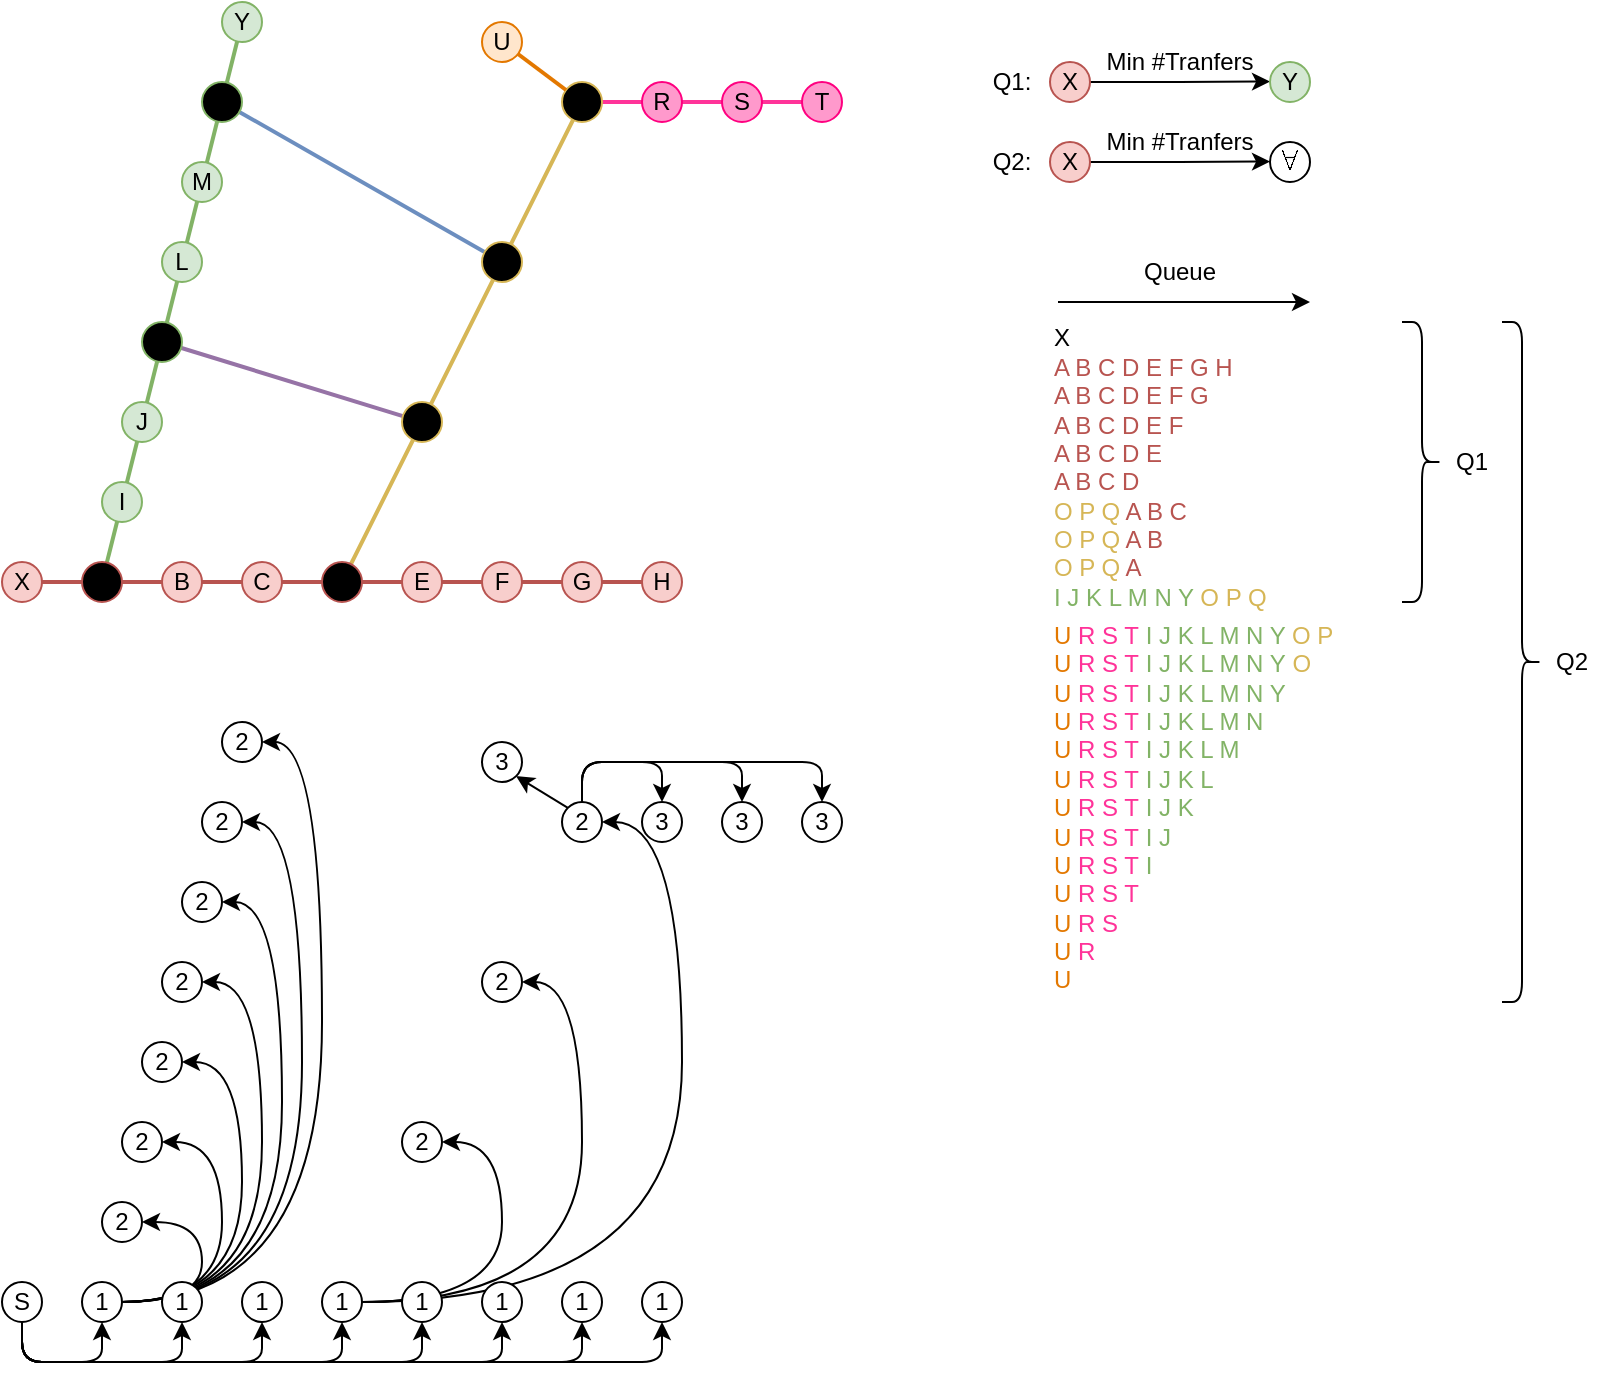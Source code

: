 <mxfile version="26.2.12">
  <diagram name="第 1 页" id="0-BgSRPMMAvl9MFesPaZ">
    <mxGraphModel dx="1248" dy="939" grid="1" gridSize="10" guides="1" tooltips="1" connect="1" arrows="1" fold="1" page="1" pageScale="1" pageWidth="1000" pageHeight="1000" math="1" shadow="0">
      <root>
        <mxCell id="0" />
        <mxCell id="1" parent="0" />
        <mxCell id="7kfpPNPAqjjxTRJiWUl3-74" value="" style="endArrow=none;html=1;rounded=0;fillColor=#d80073;strokeColor=#FF3399;strokeWidth=2;" edge="1" parent="1" source="7kfpPNPAqjjxTRJiWUl3-73" target="7kfpPNPAqjjxTRJiWUl3-18">
          <mxGeometry width="50" height="50" relative="1" as="geometry">
            <mxPoint x="270" y="310" as="sourcePoint" />
            <mxPoint x="386" y="79" as="targetPoint" />
          </mxGeometry>
        </mxCell>
        <mxCell id="7kfpPNPAqjjxTRJiWUl3-24" value="" style="endArrow=none;html=1;rounded=0;fillColor=#e1d5e7;strokeColor=#9673a6;strokeWidth=2;" edge="1" parent="1" target="7kfpPNPAqjjxTRJiWUl3-16">
          <mxGeometry width="50" height="50" relative="1" as="geometry">
            <mxPoint x="170" y="180" as="sourcePoint" />
            <mxPoint x="220" y="130" as="targetPoint" />
          </mxGeometry>
        </mxCell>
        <mxCell id="7kfpPNPAqjjxTRJiWUl3-22" value="" style="endArrow=none;html=1;rounded=0;fillColor=#dae8fc;strokeColor=#6c8ebf;strokeWidth=2;" edge="1" parent="1" source="7kfpPNPAqjjxTRJiWUl3-15">
          <mxGeometry width="50" height="50" relative="1" as="geometry">
            <mxPoint x="230" y="371" as="sourcePoint" />
            <mxPoint x="340" y="140" as="targetPoint" />
          </mxGeometry>
        </mxCell>
        <mxCell id="7kfpPNPAqjjxTRJiWUl3-21" value="" style="endArrow=none;html=1;rounded=0;fillColor=#fff2cc;strokeColor=#d6b656;strokeWidth=2;" edge="1" parent="1" target="7kfpPNPAqjjxTRJiWUl3-18">
          <mxGeometry width="50" height="50" relative="1" as="geometry">
            <mxPoint x="260" y="300" as="sourcePoint" />
            <mxPoint x="316" y="80" as="targetPoint" />
          </mxGeometry>
        </mxCell>
        <mxCell id="7kfpPNPAqjjxTRJiWUl3-20" value="" style="endArrow=none;html=1;rounded=0;fillColor=#d5e8d4;strokeColor=#82b366;strokeWidth=2;" edge="1" parent="1" source="7kfpPNPAqjjxTRJiWUl3-2" target="7kfpPNPAqjjxTRJiWUl3-23">
          <mxGeometry width="50" height="50" relative="1" as="geometry">
            <mxPoint x="110" y="310" as="sourcePoint" />
            <mxPoint x="420" y="310" as="targetPoint" />
          </mxGeometry>
        </mxCell>
        <mxCell id="7kfpPNPAqjjxTRJiWUl3-19" value="" style="endArrow=none;html=1;rounded=0;fillColor=#f8cecc;strokeColor=#b85450;strokeWidth=2;" edge="1" parent="1" target="7kfpPNPAqjjxTRJiWUl3-9">
          <mxGeometry width="50" height="50" relative="1" as="geometry">
            <mxPoint x="100" y="300" as="sourcePoint" />
            <mxPoint x="150" y="250" as="targetPoint" />
          </mxGeometry>
        </mxCell>
        <mxCell id="7kfpPNPAqjjxTRJiWUl3-1" value="X" style="ellipse;whiteSpace=wrap;html=1;fillColor=#f8cecc;strokeColor=#b85450;" vertex="1" parent="1">
          <mxGeometry x="90" y="290" width="20" height="20" as="geometry" />
        </mxCell>
        <mxCell id="7kfpPNPAqjjxTRJiWUl3-2" value="A" style="ellipse;whiteSpace=wrap;html=1;fillColor=#f8cecc;strokeColor=#b85450;gradientColor=light-dark(#d5e8d4, #ededed);gradientDirection=north;" vertex="1" parent="1">
          <mxGeometry x="130" y="290" width="20" height="20" as="geometry" />
        </mxCell>
        <mxCell id="7kfpPNPAqjjxTRJiWUl3-3" value="B" style="ellipse;whiteSpace=wrap;html=1;fillColor=#f8cecc;strokeColor=#b85450;" vertex="1" parent="1">
          <mxGeometry x="170" y="290" width="20" height="20" as="geometry" />
        </mxCell>
        <mxCell id="7kfpPNPAqjjxTRJiWUl3-4" value="C" style="ellipse;whiteSpace=wrap;html=1;fillColor=#f8cecc;strokeColor=#b85450;" vertex="1" parent="1">
          <mxGeometry x="210" y="290" width="20" height="20" as="geometry" />
        </mxCell>
        <mxCell id="7kfpPNPAqjjxTRJiWUl3-5" value="D" style="ellipse;whiteSpace=wrap;html=1;fillColor=#f8cecc;strokeColor=#b85450;gradientColor=light-dark(#fff2cc, #ededed);gradientDirection=north;" vertex="1" parent="1">
          <mxGeometry x="250" y="290" width="20" height="20" as="geometry" />
        </mxCell>
        <mxCell id="7kfpPNPAqjjxTRJiWUl3-6" value="E" style="ellipse;whiteSpace=wrap;html=1;fillColor=#f8cecc;strokeColor=#b85450;" vertex="1" parent="1">
          <mxGeometry x="290" y="290" width="20" height="20" as="geometry" />
        </mxCell>
        <mxCell id="7kfpPNPAqjjxTRJiWUl3-7" value="F" style="ellipse;whiteSpace=wrap;html=1;fillColor=#f8cecc;strokeColor=#b85450;" vertex="1" parent="1">
          <mxGeometry x="330" y="290" width="20" height="20" as="geometry" />
        </mxCell>
        <mxCell id="7kfpPNPAqjjxTRJiWUl3-8" value="G" style="ellipse;whiteSpace=wrap;html=1;fillColor=#f8cecc;strokeColor=#b85450;" vertex="1" parent="1">
          <mxGeometry x="370" y="290" width="20" height="20" as="geometry" />
        </mxCell>
        <mxCell id="7kfpPNPAqjjxTRJiWUl3-9" value="H" style="ellipse;whiteSpace=wrap;html=1;fillColor=#f8cecc;strokeColor=#b85450;" vertex="1" parent="1">
          <mxGeometry x="410" y="290" width="20" height="20" as="geometry" />
        </mxCell>
        <mxCell id="7kfpPNPAqjjxTRJiWUl3-10" value="I" style="ellipse;whiteSpace=wrap;html=1;fillColor=#d5e8d4;strokeColor=#82b366;" vertex="1" parent="1">
          <mxGeometry x="140" y="250" width="20" height="20" as="geometry" />
        </mxCell>
        <mxCell id="7kfpPNPAqjjxTRJiWUl3-11" value="J" style="ellipse;whiteSpace=wrap;html=1;fillColor=#d5e8d4;strokeColor=#82b366;" vertex="1" parent="1">
          <mxGeometry x="150" y="210" width="20" height="20" as="geometry" />
        </mxCell>
        <mxCell id="7kfpPNPAqjjxTRJiWUl3-12" value="K" style="ellipse;whiteSpace=wrap;html=1;fillColor=#d5e8d4;strokeColor=#82b366;gradientColor=light-dark(#e1d5e7, #ededed);gradientDirection=east;" vertex="1" parent="1">
          <mxGeometry x="160" y="170" width="20" height="20" as="geometry" />
        </mxCell>
        <mxCell id="7kfpPNPAqjjxTRJiWUl3-13" value="L" style="ellipse;whiteSpace=wrap;html=1;fillColor=#d5e8d4;strokeColor=#82b366;" vertex="1" parent="1">
          <mxGeometry x="170" y="130" width="20" height="20" as="geometry" />
        </mxCell>
        <mxCell id="7kfpPNPAqjjxTRJiWUl3-14" value="M" style="ellipse;whiteSpace=wrap;html=1;fillColor=#d5e8d4;strokeColor=#82b366;" vertex="1" parent="1">
          <mxGeometry x="180" y="90" width="20" height="20" as="geometry" />
        </mxCell>
        <mxCell id="7kfpPNPAqjjxTRJiWUl3-15" value="N" style="ellipse;whiteSpace=wrap;html=1;fillColor=#d5e8d4;strokeColor=#82b366;gradientColor=light-dark(#dae8fc, #ededed);gradientDirection=east;" vertex="1" parent="1">
          <mxGeometry x="190" y="50" width="20" height="20" as="geometry" />
        </mxCell>
        <mxCell id="7kfpPNPAqjjxTRJiWUl3-16" value="O" style="ellipse;whiteSpace=wrap;html=1;fillColor=#fff2cc;strokeColor=#d6b656;gradientColor=light-dark(#e1d5e7, #ededed);gradientDirection=west;" vertex="1" parent="1">
          <mxGeometry x="290" y="210" width="20" height="20" as="geometry" />
        </mxCell>
        <mxCell id="7kfpPNPAqjjxTRJiWUl3-17" value="P" style="ellipse;whiteSpace=wrap;html=1;fillColor=#fff2cc;strokeColor=#d6b656;gradientColor=light-dark(#dae8fc, #ededed);gradientDirection=west;" vertex="1" parent="1">
          <mxGeometry x="330" y="130" width="20" height="20" as="geometry" />
        </mxCell>
        <mxCell id="7kfpPNPAqjjxTRJiWUl3-18" value="Q" style="ellipse;whiteSpace=wrap;html=1;fillColor=#fff2cc;strokeColor=#d6b656;gradientColor=light-dark(#ff66b3, #ededed);gradientDirection=east;" vertex="1" parent="1">
          <mxGeometry x="370" y="50" width="20" height="20" as="geometry" />
        </mxCell>
        <mxCell id="7kfpPNPAqjjxTRJiWUl3-23" value="Y" style="ellipse;whiteSpace=wrap;html=1;fillColor=#d5e8d4;strokeColor=#82b366;" vertex="1" parent="1">
          <mxGeometry x="200" y="10" width="20" height="20" as="geometry" />
        </mxCell>
        <mxCell id="7kfpPNPAqjjxTRJiWUl3-53" style="edgeStyle=orthogonalEdgeStyle;rounded=1;orthogonalLoop=1;jettySize=auto;html=1;exitX=0.5;exitY=1;exitDx=0;exitDy=0;entryX=0.5;entryY=1;entryDx=0;entryDy=0;curved=0;" edge="1" parent="1" source="7kfpPNPAqjjxTRJiWUl3-33" target="7kfpPNPAqjjxTRJiWUl3-34">
          <mxGeometry relative="1" as="geometry" />
        </mxCell>
        <mxCell id="7kfpPNPAqjjxTRJiWUl3-54" style="edgeStyle=orthogonalEdgeStyle;rounded=1;orthogonalLoop=1;jettySize=auto;html=1;exitX=0.5;exitY=1;exitDx=0;exitDy=0;entryX=0.5;entryY=1;entryDx=0;entryDy=0;curved=0;" edge="1" parent="1" source="7kfpPNPAqjjxTRJiWUl3-33" target="7kfpPNPAqjjxTRJiWUl3-35">
          <mxGeometry relative="1" as="geometry" />
        </mxCell>
        <mxCell id="7kfpPNPAqjjxTRJiWUl3-55" style="edgeStyle=orthogonalEdgeStyle;rounded=1;orthogonalLoop=1;jettySize=auto;html=1;exitX=0.5;exitY=1;exitDx=0;exitDy=0;entryX=0.5;entryY=1;entryDx=0;entryDy=0;curved=0;" edge="1" parent="1" source="7kfpPNPAqjjxTRJiWUl3-33" target="7kfpPNPAqjjxTRJiWUl3-36">
          <mxGeometry relative="1" as="geometry" />
        </mxCell>
        <mxCell id="7kfpPNPAqjjxTRJiWUl3-56" style="edgeStyle=orthogonalEdgeStyle;rounded=1;orthogonalLoop=1;jettySize=auto;html=1;exitX=0.5;exitY=1;exitDx=0;exitDy=0;entryX=0.5;entryY=1;entryDx=0;entryDy=0;curved=0;" edge="1" parent="1" source="7kfpPNPAqjjxTRJiWUl3-33" target="7kfpPNPAqjjxTRJiWUl3-37">
          <mxGeometry relative="1" as="geometry" />
        </mxCell>
        <mxCell id="7kfpPNPAqjjxTRJiWUl3-57" style="edgeStyle=orthogonalEdgeStyle;rounded=1;orthogonalLoop=1;jettySize=auto;html=1;exitX=0.5;exitY=1;exitDx=0;exitDy=0;entryX=0.5;entryY=1;entryDx=0;entryDy=0;curved=0;" edge="1" parent="1" source="7kfpPNPAqjjxTRJiWUl3-33" target="7kfpPNPAqjjxTRJiWUl3-38">
          <mxGeometry relative="1" as="geometry" />
        </mxCell>
        <mxCell id="7kfpPNPAqjjxTRJiWUl3-58" style="edgeStyle=orthogonalEdgeStyle;rounded=1;orthogonalLoop=1;jettySize=auto;html=1;exitX=0.5;exitY=1;exitDx=0;exitDy=0;entryX=0.5;entryY=1;entryDx=0;entryDy=0;curved=0;" edge="1" parent="1" source="7kfpPNPAqjjxTRJiWUl3-33" target="7kfpPNPAqjjxTRJiWUl3-39">
          <mxGeometry relative="1" as="geometry" />
        </mxCell>
        <mxCell id="7kfpPNPAqjjxTRJiWUl3-59" style="edgeStyle=orthogonalEdgeStyle;rounded=1;orthogonalLoop=1;jettySize=auto;html=1;exitX=0.5;exitY=1;exitDx=0;exitDy=0;entryX=0.5;entryY=1;entryDx=0;entryDy=0;curved=0;" edge="1" parent="1" source="7kfpPNPAqjjxTRJiWUl3-33" target="7kfpPNPAqjjxTRJiWUl3-40">
          <mxGeometry relative="1" as="geometry" />
        </mxCell>
        <mxCell id="7kfpPNPAqjjxTRJiWUl3-60" style="edgeStyle=orthogonalEdgeStyle;rounded=1;orthogonalLoop=1;jettySize=auto;html=1;exitX=0.5;exitY=1;exitDx=0;exitDy=0;entryX=0.5;entryY=1;entryDx=0;entryDy=0;curved=0;" edge="1" parent="1" source="7kfpPNPAqjjxTRJiWUl3-33" target="7kfpPNPAqjjxTRJiWUl3-41">
          <mxGeometry relative="1" as="geometry" />
        </mxCell>
        <mxCell id="7kfpPNPAqjjxTRJiWUl3-33" value="S" style="ellipse;whiteSpace=wrap;html=1;" vertex="1" parent="1">
          <mxGeometry x="90" y="650" width="20" height="20" as="geometry" />
        </mxCell>
        <mxCell id="7kfpPNPAqjjxTRJiWUl3-61" style="edgeStyle=orthogonalEdgeStyle;rounded=0;orthogonalLoop=1;jettySize=auto;html=1;exitX=1;exitY=0.5;exitDx=0;exitDy=0;entryX=1;entryY=0.5;entryDx=0;entryDy=0;curved=1;" edge="1" parent="1" source="7kfpPNPAqjjxTRJiWUl3-34" target="7kfpPNPAqjjxTRJiWUl3-42">
          <mxGeometry relative="1" as="geometry">
            <Array as="points">
              <mxPoint x="190" y="660" />
              <mxPoint x="190" y="620" />
            </Array>
          </mxGeometry>
        </mxCell>
        <mxCell id="7kfpPNPAqjjxTRJiWUl3-62" style="edgeStyle=orthogonalEdgeStyle;rounded=0;orthogonalLoop=1;jettySize=auto;html=1;exitX=1;exitY=0.5;exitDx=0;exitDy=0;entryX=1;entryY=0.5;entryDx=0;entryDy=0;curved=1;" edge="1" parent="1" source="7kfpPNPAqjjxTRJiWUl3-34" target="7kfpPNPAqjjxTRJiWUl3-43">
          <mxGeometry relative="1" as="geometry">
            <Array as="points">
              <mxPoint x="200" y="660" />
              <mxPoint x="200" y="580" />
            </Array>
          </mxGeometry>
        </mxCell>
        <mxCell id="7kfpPNPAqjjxTRJiWUl3-63" style="edgeStyle=orthogonalEdgeStyle;rounded=0;orthogonalLoop=1;jettySize=auto;html=1;exitX=1;exitY=0.5;exitDx=0;exitDy=0;entryX=1;entryY=0.5;entryDx=0;entryDy=0;curved=1;" edge="1" parent="1" source="7kfpPNPAqjjxTRJiWUl3-34" target="7kfpPNPAqjjxTRJiWUl3-44">
          <mxGeometry relative="1" as="geometry">
            <Array as="points">
              <mxPoint x="210" y="660" />
              <mxPoint x="210" y="540" />
            </Array>
          </mxGeometry>
        </mxCell>
        <mxCell id="7kfpPNPAqjjxTRJiWUl3-64" style="edgeStyle=orthogonalEdgeStyle;rounded=0;orthogonalLoop=1;jettySize=auto;html=1;exitX=1;exitY=0.5;exitDx=0;exitDy=0;entryX=1;entryY=0.5;entryDx=0;entryDy=0;curved=1;" edge="1" parent="1" source="7kfpPNPAqjjxTRJiWUl3-34" target="7kfpPNPAqjjxTRJiWUl3-45">
          <mxGeometry relative="1" as="geometry">
            <Array as="points">
              <mxPoint x="220" y="660" />
              <mxPoint x="220" y="500" />
            </Array>
          </mxGeometry>
        </mxCell>
        <mxCell id="7kfpPNPAqjjxTRJiWUl3-65" style="edgeStyle=orthogonalEdgeStyle;rounded=0;orthogonalLoop=1;jettySize=auto;html=1;exitX=1;exitY=0.5;exitDx=0;exitDy=0;entryX=1;entryY=0.5;entryDx=0;entryDy=0;curved=1;" edge="1" parent="1" source="7kfpPNPAqjjxTRJiWUl3-34" target="7kfpPNPAqjjxTRJiWUl3-46">
          <mxGeometry relative="1" as="geometry">
            <Array as="points">
              <mxPoint x="230" y="660" />
              <mxPoint x="230" y="460" />
            </Array>
          </mxGeometry>
        </mxCell>
        <mxCell id="7kfpPNPAqjjxTRJiWUl3-66" style="edgeStyle=orthogonalEdgeStyle;rounded=0;orthogonalLoop=1;jettySize=auto;html=1;exitX=1;exitY=0.5;exitDx=0;exitDy=0;entryX=1;entryY=0.5;entryDx=0;entryDy=0;curved=1;" edge="1" parent="1" source="7kfpPNPAqjjxTRJiWUl3-34" target="7kfpPNPAqjjxTRJiWUl3-47">
          <mxGeometry relative="1" as="geometry">
            <Array as="points">
              <mxPoint x="240" y="660" />
              <mxPoint x="240" y="420" />
            </Array>
          </mxGeometry>
        </mxCell>
        <mxCell id="7kfpPNPAqjjxTRJiWUl3-67" style="edgeStyle=orthogonalEdgeStyle;rounded=0;orthogonalLoop=1;jettySize=auto;html=1;exitX=1;exitY=0.5;exitDx=0;exitDy=0;entryX=1;entryY=0.5;entryDx=0;entryDy=0;curved=1;" edge="1" parent="1" source="7kfpPNPAqjjxTRJiWUl3-34" target="7kfpPNPAqjjxTRJiWUl3-51">
          <mxGeometry relative="1" as="geometry">
            <Array as="points">
              <mxPoint x="250" y="660" />
              <mxPoint x="250" y="380" />
            </Array>
          </mxGeometry>
        </mxCell>
        <mxCell id="7kfpPNPAqjjxTRJiWUl3-34" value="1" style="ellipse;whiteSpace=wrap;html=1;" vertex="1" parent="1">
          <mxGeometry x="130" y="650" width="20" height="20" as="geometry" />
        </mxCell>
        <mxCell id="7kfpPNPAqjjxTRJiWUl3-35" value="1" style="ellipse;whiteSpace=wrap;html=1;" vertex="1" parent="1">
          <mxGeometry x="170" y="650" width="20" height="20" as="geometry" />
        </mxCell>
        <mxCell id="7kfpPNPAqjjxTRJiWUl3-36" value="1" style="ellipse;whiteSpace=wrap;html=1;" vertex="1" parent="1">
          <mxGeometry x="210" y="650" width="20" height="20" as="geometry" />
        </mxCell>
        <mxCell id="7kfpPNPAqjjxTRJiWUl3-68" style="edgeStyle=orthogonalEdgeStyle;rounded=0;orthogonalLoop=1;jettySize=auto;html=1;exitX=1;exitY=0.5;exitDx=0;exitDy=0;entryX=1;entryY=0.5;entryDx=0;entryDy=0;curved=1;" edge="1" parent="1" source="7kfpPNPAqjjxTRJiWUl3-37" target="7kfpPNPAqjjxTRJiWUl3-48">
          <mxGeometry relative="1" as="geometry">
            <Array as="points">
              <mxPoint x="340" y="660" />
              <mxPoint x="340" y="580" />
            </Array>
          </mxGeometry>
        </mxCell>
        <mxCell id="7kfpPNPAqjjxTRJiWUl3-69" style="edgeStyle=orthogonalEdgeStyle;rounded=0;orthogonalLoop=1;jettySize=auto;html=1;exitX=1;exitY=0.5;exitDx=0;exitDy=0;entryX=1;entryY=0.5;entryDx=0;entryDy=0;curved=1;" edge="1" parent="1" source="7kfpPNPAqjjxTRJiWUl3-37" target="7kfpPNPAqjjxTRJiWUl3-49">
          <mxGeometry relative="1" as="geometry">
            <Array as="points">
              <mxPoint x="380" y="660" />
              <mxPoint x="380" y="500" />
            </Array>
          </mxGeometry>
        </mxCell>
        <mxCell id="7kfpPNPAqjjxTRJiWUl3-70" style="edgeStyle=orthogonalEdgeStyle;rounded=0;orthogonalLoop=1;jettySize=auto;html=1;exitX=1;exitY=0.5;exitDx=0;exitDy=0;entryX=1;entryY=0.5;entryDx=0;entryDy=0;curved=1;" edge="1" parent="1" source="7kfpPNPAqjjxTRJiWUl3-37" target="7kfpPNPAqjjxTRJiWUl3-50">
          <mxGeometry relative="1" as="geometry">
            <Array as="points">
              <mxPoint x="430" y="660" />
              <mxPoint x="430" y="420" />
            </Array>
          </mxGeometry>
        </mxCell>
        <mxCell id="7kfpPNPAqjjxTRJiWUl3-37" value="1" style="ellipse;whiteSpace=wrap;html=1;" vertex="1" parent="1">
          <mxGeometry x="250" y="650" width="20" height="20" as="geometry" />
        </mxCell>
        <mxCell id="7kfpPNPAqjjxTRJiWUl3-38" value="1" style="ellipse;whiteSpace=wrap;html=1;" vertex="1" parent="1">
          <mxGeometry x="290" y="650" width="20" height="20" as="geometry" />
        </mxCell>
        <mxCell id="7kfpPNPAqjjxTRJiWUl3-39" value="1" style="ellipse;whiteSpace=wrap;html=1;" vertex="1" parent="1">
          <mxGeometry x="330" y="650" width="20" height="20" as="geometry" />
        </mxCell>
        <mxCell id="7kfpPNPAqjjxTRJiWUl3-40" value="1" style="ellipse;whiteSpace=wrap;html=1;" vertex="1" parent="1">
          <mxGeometry x="370" y="650" width="20" height="20" as="geometry" />
        </mxCell>
        <mxCell id="7kfpPNPAqjjxTRJiWUl3-41" value="1" style="ellipse;whiteSpace=wrap;html=1;" vertex="1" parent="1">
          <mxGeometry x="410" y="650" width="20" height="20" as="geometry" />
        </mxCell>
        <mxCell id="7kfpPNPAqjjxTRJiWUl3-42" value="2" style="ellipse;whiteSpace=wrap;html=1;" vertex="1" parent="1">
          <mxGeometry x="140" y="610" width="20" height="20" as="geometry" />
        </mxCell>
        <mxCell id="7kfpPNPAqjjxTRJiWUl3-43" value="2" style="ellipse;whiteSpace=wrap;html=1;" vertex="1" parent="1">
          <mxGeometry x="150" y="570" width="20" height="20" as="geometry" />
        </mxCell>
        <mxCell id="7kfpPNPAqjjxTRJiWUl3-44" value="2" style="ellipse;whiteSpace=wrap;html=1;" vertex="1" parent="1">
          <mxGeometry x="160" y="530" width="20" height="20" as="geometry" />
        </mxCell>
        <mxCell id="7kfpPNPAqjjxTRJiWUl3-45" value="2" style="ellipse;whiteSpace=wrap;html=1;" vertex="1" parent="1">
          <mxGeometry x="170" y="490" width="20" height="20" as="geometry" />
        </mxCell>
        <mxCell id="7kfpPNPAqjjxTRJiWUl3-46" value="2" style="ellipse;whiteSpace=wrap;html=1;" vertex="1" parent="1">
          <mxGeometry x="180" y="450" width="20" height="20" as="geometry" />
        </mxCell>
        <mxCell id="7kfpPNPAqjjxTRJiWUl3-47" value="2" style="ellipse;whiteSpace=wrap;html=1;" vertex="1" parent="1">
          <mxGeometry x="190" y="410" width="20" height="20" as="geometry" />
        </mxCell>
        <mxCell id="7kfpPNPAqjjxTRJiWUl3-48" value="2" style="ellipse;whiteSpace=wrap;html=1;" vertex="1" parent="1">
          <mxGeometry x="290" y="570" width="20" height="20" as="geometry" />
        </mxCell>
        <mxCell id="7kfpPNPAqjjxTRJiWUl3-49" value="2" style="ellipse;whiteSpace=wrap;html=1;" vertex="1" parent="1">
          <mxGeometry x="330" y="490" width="20" height="20" as="geometry" />
        </mxCell>
        <mxCell id="7kfpPNPAqjjxTRJiWUl3-82" style="edgeStyle=orthogonalEdgeStyle;rounded=1;orthogonalLoop=1;jettySize=auto;html=1;exitX=0.5;exitY=0;exitDx=0;exitDy=0;entryX=0.5;entryY=0;entryDx=0;entryDy=0;curved=0;" edge="1" parent="1" source="7kfpPNPAqjjxTRJiWUl3-50" target="7kfpPNPAqjjxTRJiWUl3-79">
          <mxGeometry relative="1" as="geometry" />
        </mxCell>
        <mxCell id="7kfpPNPAqjjxTRJiWUl3-83" style="edgeStyle=orthogonalEdgeStyle;rounded=1;orthogonalLoop=1;jettySize=auto;html=1;exitX=0.5;exitY=0;exitDx=0;exitDy=0;entryX=0.5;entryY=0;entryDx=0;entryDy=0;curved=0;" edge="1" parent="1" source="7kfpPNPAqjjxTRJiWUl3-50" target="7kfpPNPAqjjxTRJiWUl3-80">
          <mxGeometry relative="1" as="geometry" />
        </mxCell>
        <mxCell id="7kfpPNPAqjjxTRJiWUl3-84" style="edgeStyle=orthogonalEdgeStyle;rounded=1;orthogonalLoop=1;jettySize=auto;html=1;exitX=0.5;exitY=0;exitDx=0;exitDy=0;entryX=0.5;entryY=0;entryDx=0;entryDy=0;curved=0;" edge="1" parent="1" source="7kfpPNPAqjjxTRJiWUl3-50" target="7kfpPNPAqjjxTRJiWUl3-81">
          <mxGeometry relative="1" as="geometry" />
        </mxCell>
        <mxCell id="7kfpPNPAqjjxTRJiWUl3-115" style="rounded=0;orthogonalLoop=1;jettySize=auto;html=1;exitX=0;exitY=0;exitDx=0;exitDy=0;entryX=1;entryY=1;entryDx=0;entryDy=0;" edge="1" parent="1" source="7kfpPNPAqjjxTRJiWUl3-50" target="7kfpPNPAqjjxTRJiWUl3-114">
          <mxGeometry relative="1" as="geometry" />
        </mxCell>
        <mxCell id="7kfpPNPAqjjxTRJiWUl3-50" value="2" style="ellipse;whiteSpace=wrap;html=1;" vertex="1" parent="1">
          <mxGeometry x="370" y="410" width="20" height="20" as="geometry" />
        </mxCell>
        <mxCell id="7kfpPNPAqjjxTRJiWUl3-51" value="2" style="ellipse;whiteSpace=wrap;html=1;" vertex="1" parent="1">
          <mxGeometry x="200" y="370" width="20" height="20" as="geometry" />
        </mxCell>
        <mxCell id="7kfpPNPAqjjxTRJiWUl3-71" value="&lt;font style=&quot;color: rgb(0, 0, 0);&quot;&gt;R&lt;/font&gt;" style="ellipse;whiteSpace=wrap;html=1;fillColor=#FF99CC;fontColor=#ffffff;strokeColor=#FF0080;fillStyle=auto;" vertex="1" parent="1">
          <mxGeometry x="410" y="50" width="20" height="20" as="geometry" />
        </mxCell>
        <mxCell id="7kfpPNPAqjjxTRJiWUl3-73" value="&lt;font style=&quot;color: rgb(0, 0, 0);&quot;&gt;T&lt;/font&gt;" style="ellipse;whiteSpace=wrap;html=1;fillColor=#FF99CC;fontColor=#ffffff;strokeColor=#FF0080;fillStyle=auto;" vertex="1" parent="1">
          <mxGeometry x="490" y="50" width="20" height="20" as="geometry" />
        </mxCell>
        <mxCell id="7kfpPNPAqjjxTRJiWUl3-79" value="3" style="ellipse;whiteSpace=wrap;html=1;" vertex="1" parent="1">
          <mxGeometry x="410" y="410" width="20" height="20" as="geometry" />
        </mxCell>
        <mxCell id="7kfpPNPAqjjxTRJiWUl3-80" value="3" style="ellipse;whiteSpace=wrap;html=1;" vertex="1" parent="1">
          <mxGeometry x="450" y="410" width="20" height="20" as="geometry" />
        </mxCell>
        <mxCell id="7kfpPNPAqjjxTRJiWUl3-81" value="3" style="ellipse;whiteSpace=wrap;html=1;" vertex="1" parent="1">
          <mxGeometry x="490" y="410" width="20" height="20" as="geometry" />
        </mxCell>
        <mxCell id="7kfpPNPAqjjxTRJiWUl3-72" value="&lt;font style=&quot;color: rgb(0, 0, 0);&quot;&gt;S&lt;/font&gt;" style="ellipse;whiteSpace=wrap;html=1;fillColor=#FF99CC;fontColor=#ffffff;strokeColor=#FF0080;fillStyle=auto;" vertex="1" parent="1">
          <mxGeometry x="450" y="50" width="20" height="20" as="geometry" />
        </mxCell>
        <mxCell id="7kfpPNPAqjjxTRJiWUl3-94" style="edgeStyle=orthogonalEdgeStyle;rounded=0;orthogonalLoop=1;jettySize=auto;html=1;exitX=1;exitY=0.5;exitDx=0;exitDy=0;" edge="1" parent="1" source="7kfpPNPAqjjxTRJiWUl3-93">
          <mxGeometry relative="1" as="geometry">
            <mxPoint x="724" y="49.762" as="targetPoint" />
          </mxGeometry>
        </mxCell>
        <mxCell id="7kfpPNPAqjjxTRJiWUl3-93" value="X" style="ellipse;whiteSpace=wrap;html=1;fillColor=#f8cecc;strokeColor=#b85450;" vertex="1" parent="1">
          <mxGeometry x="614" y="40" width="20" height="20" as="geometry" />
        </mxCell>
        <mxCell id="7kfpPNPAqjjxTRJiWUl3-95" value="Y" style="ellipse;whiteSpace=wrap;html=1;fillColor=#d5e8d4;strokeColor=#82b366;" vertex="1" parent="1">
          <mxGeometry x="724" y="40" width="20" height="20" as="geometry" />
        </mxCell>
        <mxCell id="7kfpPNPAqjjxTRJiWUl3-96" value="Min #Tranfers" style="text;html=1;align=center;verticalAlign=middle;whiteSpace=wrap;rounded=0;" vertex="1" parent="1">
          <mxGeometry x="624" y="30" width="110" height="20" as="geometry" />
        </mxCell>
        <mxCell id="7kfpPNPAqjjxTRJiWUl3-97" value="Queue" style="text;html=1;align=center;verticalAlign=middle;whiteSpace=wrap;rounded=0;" vertex="1" parent="1">
          <mxGeometry x="649" y="130" width="60" height="30" as="geometry" />
        </mxCell>
        <mxCell id="7kfpPNPAqjjxTRJiWUl3-98" value="" style="endArrow=classic;html=1;rounded=0;" edge="1" parent="1">
          <mxGeometry width="50" height="50" relative="1" as="geometry">
            <mxPoint x="618" y="160" as="sourcePoint" />
            <mxPoint x="744" y="160" as="targetPoint" />
          </mxGeometry>
        </mxCell>
        <mxCell id="7kfpPNPAqjjxTRJiWUl3-99" value="X&lt;div&gt;&lt;span style=&quot;background-color: light-dark(#ffffff, var(--ge-dark-color, #121212));&quot;&gt;&lt;font style=&quot;color: rgb(184, 84, 80);&quot;&gt;A B C D E F G H&lt;/font&gt;&lt;/span&gt;&lt;/div&gt;&lt;div&gt;&lt;span style=&quot;background-color: light-dark(#ffffff, var(--ge-dark-color, #121212));&quot;&gt;&lt;font style=&quot;color: rgb(184, 84, 80);&quot;&gt;A B C D E F G&lt;/font&gt;&lt;/span&gt;&lt;/div&gt;&lt;div&gt;&lt;span style=&quot;background-color: light-dark(#ffffff, var(--ge-dark-color, #121212));&quot;&gt;&lt;font style=&quot;color: rgb(184, 84, 80);&quot;&gt;A B C D E F&lt;/font&gt;&lt;/span&gt;&lt;/div&gt;&lt;div&gt;&lt;span style=&quot;background-color: light-dark(#ffffff, var(--ge-dark-color, #121212));&quot;&gt;&lt;font style=&quot;color: rgb(184, 84, 80);&quot;&gt;A B C D E&lt;/font&gt;&lt;/span&gt;&lt;/div&gt;&lt;div&gt;&lt;span style=&quot;background-color: light-dark(#ffffff, var(--ge-dark-color, #121212));&quot;&gt;&lt;font style=&quot;color: rgb(184, 84, 80);&quot;&gt;A B C D&lt;/font&gt;&lt;/span&gt;&lt;/div&gt;&lt;div&gt;&lt;font style=&quot;color: rgb(214, 182, 86);&quot;&gt;O P Q&lt;/font&gt; &lt;font style=&quot;color: rgb(184, 84, 80);&quot;&gt;A B C&lt;/font&gt;&lt;/div&gt;&lt;div&gt;&lt;font style=&quot;color: rgb(214, 182, 86);&quot;&gt;O P Q&lt;/font&gt; &lt;font style=&quot;color: rgb(184, 84, 80);&quot;&gt;A B&lt;/font&gt;&lt;/div&gt;&lt;div&gt;&lt;font style=&quot;color: rgb(214, 182, 86);&quot;&gt;O P Q&lt;/font&gt; &lt;font style=&quot;color: rgb(184, 84, 80);&quot;&gt;A&lt;/font&gt;&lt;/div&gt;&lt;div&gt;&lt;font style=&quot;color: rgb(130, 179, 102);&quot;&gt;I J K L M N Y&lt;/font&gt; &lt;font style=&quot;color: rgb(214, 182, 86);&quot;&gt;O P Q&lt;/font&gt;&lt;/div&gt;&lt;div&gt;&lt;br&gt;&lt;/div&gt;" style="text;html=1;align=left;verticalAlign=middle;whiteSpace=wrap;rounded=0;" vertex="1" parent="1">
          <mxGeometry x="614" y="170" width="141" height="160" as="geometry" />
        </mxCell>
        <mxCell id="7kfpPNPAqjjxTRJiWUl3-103" value="Q1:" style="text;html=1;align=center;verticalAlign=middle;whiteSpace=wrap;rounded=0;" vertex="1" parent="1">
          <mxGeometry x="580" y="35" width="30" height="30" as="geometry" />
        </mxCell>
        <mxCell id="7kfpPNPAqjjxTRJiWUl3-104" style="edgeStyle=orthogonalEdgeStyle;rounded=0;orthogonalLoop=1;jettySize=auto;html=1;exitX=1;exitY=0.5;exitDx=0;exitDy=0;" edge="1" parent="1" source="7kfpPNPAqjjxTRJiWUl3-105">
          <mxGeometry relative="1" as="geometry">
            <mxPoint x="724" y="89.762" as="targetPoint" />
          </mxGeometry>
        </mxCell>
        <mxCell id="7kfpPNPAqjjxTRJiWUl3-105" value="X" style="ellipse;whiteSpace=wrap;html=1;fillColor=#f8cecc;strokeColor=#b85450;" vertex="1" parent="1">
          <mxGeometry x="614" y="80" width="20" height="20" as="geometry" />
        </mxCell>
        <mxCell id="7kfpPNPAqjjxTRJiWUl3-106" value="$$\forall$$" style="ellipse;whiteSpace=wrap;html=1;" vertex="1" parent="1">
          <mxGeometry x="724" y="80" width="20" height="20" as="geometry" />
        </mxCell>
        <mxCell id="7kfpPNPAqjjxTRJiWUl3-107" value="Min #Tranfers" style="text;html=1;align=center;verticalAlign=middle;whiteSpace=wrap;rounded=0;" vertex="1" parent="1">
          <mxGeometry x="624" y="70" width="110" height="20" as="geometry" />
        </mxCell>
        <mxCell id="7kfpPNPAqjjxTRJiWUl3-108" value="Q2:" style="text;html=1;align=center;verticalAlign=middle;whiteSpace=wrap;rounded=0;" vertex="1" parent="1">
          <mxGeometry x="580" y="75" width="30" height="30" as="geometry" />
        </mxCell>
        <mxCell id="7kfpPNPAqjjxTRJiWUl3-112" value="&lt;font color=&quot;#000000&quot;&gt;U&lt;/font&gt;" style="ellipse;whiteSpace=wrap;html=1;fillColor=#ffe6cc;strokeColor=#E37800;fillStyle=auto;" vertex="1" parent="1">
          <mxGeometry x="330" y="20" width="20" height="20" as="geometry" />
        </mxCell>
        <mxCell id="7kfpPNPAqjjxTRJiWUl3-113" value="" style="endArrow=none;html=1;rounded=0;fillColor=#ffe6cc;strokeColor=#E37800;strokeWidth=2;" edge="1" parent="1" source="7kfpPNPAqjjxTRJiWUl3-18" target="7kfpPNPAqjjxTRJiWUl3-112">
          <mxGeometry width="50" height="50" relative="1" as="geometry">
            <mxPoint x="270" y="310" as="sourcePoint" />
            <mxPoint x="386" y="79" as="targetPoint" />
          </mxGeometry>
        </mxCell>
        <mxCell id="7kfpPNPAqjjxTRJiWUl3-114" value="&lt;font color=&quot;#000000&quot;&gt;3&lt;/font&gt;" style="ellipse;whiteSpace=wrap;html=1;fillStyle=auto;" vertex="1" parent="1">
          <mxGeometry x="330" y="380" width="20" height="20" as="geometry" />
        </mxCell>
        <mxCell id="7kfpPNPAqjjxTRJiWUl3-116" value="&lt;div&gt;&lt;font style=&quot;color: rgb(227, 120, 0);&quot;&gt;U&lt;/font&gt;&lt;font style=&quot;color: rgb(130, 179, 102);&quot;&gt; &lt;/font&gt;&lt;font style=&quot;color: rgb(255, 51, 153);&quot;&gt;R S T&lt;/font&gt;&lt;font style=&quot;color: rgb(130, 179, 102);&quot;&gt;&amp;nbsp;&lt;/font&gt;&lt;font style=&quot;background-color: transparent; color: rgb(130, 179, 102);&quot;&gt;I J K L M N Y&lt;/font&gt;&lt;span style=&quot;background-color: transparent; color: light-dark(rgb(0, 0, 0), rgb(255, 255, 255));&quot;&gt; &lt;/span&gt;&lt;font style=&quot;background-color: transparent; color: rgb(214, 182, 86);&quot;&gt;O P&lt;/font&gt;&lt;/div&gt;&lt;div&gt;&lt;font style=&quot;background-color: transparent; color: rgb(214, 182, 86);&quot;&gt;&lt;font style=&quot;color: rgb(227, 120, 0);&quot;&gt;U&lt;/font&gt;&lt;font style=&quot;color: rgb(130, 179, 102);&quot;&gt;&amp;nbsp;&lt;/font&gt;&lt;font style=&quot;color: rgb(255, 51, 153);&quot;&gt;R S T&lt;/font&gt;&lt;font style=&quot;color: rgb(130, 179, 102);&quot;&gt;&amp;nbsp;&lt;/font&gt;&lt;font style=&quot;background-color: transparent; color: rgb(130, 179, 102);&quot;&gt;I J K L M N Y&lt;/font&gt;&lt;span style=&quot;color: light-dark(rgb(0, 0, 0), rgb(255, 255, 255)); background-color: transparent;&quot;&gt;&amp;nbsp;&lt;/span&gt;&lt;font style=&quot;background-color: transparent; color: rgb(214, 182, 86);&quot;&gt;O&lt;/font&gt;&lt;/font&gt;&lt;/div&gt;&lt;div&gt;&lt;font style=&quot;background-color: transparent; color: rgb(214, 182, 86);&quot;&gt;&lt;font style=&quot;background-color: transparent; color: rgb(214, 182, 86);&quot;&gt;&lt;font style=&quot;color: rgb(227, 120, 0);&quot;&gt;U&lt;/font&gt;&lt;font style=&quot;color: rgb(130, 179, 102);&quot;&gt;&amp;nbsp;&lt;/font&gt;&lt;font style=&quot;color: rgb(255, 51, 153);&quot;&gt;R S T&lt;/font&gt;&lt;font style=&quot;color: rgb(130, 179, 102);&quot;&gt;&amp;nbsp;&lt;/font&gt;&lt;font style=&quot;background-color: transparent; color: rgb(130, 179, 102);&quot;&gt;I J K L M N Y&lt;/font&gt;&lt;/font&gt;&lt;/font&gt;&lt;/div&gt;&lt;div&gt;&lt;font style=&quot;background-color: transparent; color: rgb(214, 182, 86);&quot;&gt;&lt;font style=&quot;background-color: transparent; color: rgb(214, 182, 86);&quot;&gt;&lt;font style=&quot;background-color: transparent; color: rgb(130, 179, 102);&quot;&gt;&lt;font style=&quot;color: rgb(227, 120, 0);&quot;&gt;U&lt;/font&gt;&lt;font style=&quot;color: rgb(130, 179, 102);&quot;&gt;&amp;nbsp;&lt;/font&gt;&lt;font style=&quot;color: rgb(255, 51, 153);&quot;&gt;R S T&lt;/font&gt;&lt;font style=&quot;color: rgb(130, 179, 102);&quot;&gt;&amp;nbsp;&lt;/font&gt;&lt;font style=&quot;background-color: transparent; color: rgb(130, 179, 102);&quot;&gt;I J K L M N&lt;/font&gt;&lt;/font&gt;&lt;/font&gt;&lt;/font&gt;&lt;/div&gt;&lt;div&gt;&lt;font style=&quot;background-color: transparent; color: rgb(214, 182, 86);&quot;&gt;&lt;font style=&quot;background-color: transparent; color: rgb(214, 182, 86);&quot;&gt;&lt;font style=&quot;background-color: transparent; color: rgb(130, 179, 102);&quot;&gt;&lt;font style=&quot;background-color: transparent; color: rgb(130, 179, 102);&quot;&gt;&lt;font style=&quot;color: rgb(227, 120, 0);&quot;&gt;U&lt;/font&gt;&lt;font style=&quot;color: rgb(130, 179, 102);&quot;&gt;&amp;nbsp;&lt;/font&gt;&lt;font style=&quot;color: rgb(255, 51, 153);&quot;&gt;R S T&lt;/font&gt;&lt;font style=&quot;color: rgb(130, 179, 102);&quot;&gt;&amp;nbsp;&lt;/font&gt;&lt;font style=&quot;background-color: transparent; color: rgb(130, 179, 102);&quot;&gt;I J K L M&lt;/font&gt;&lt;/font&gt;&lt;/font&gt;&lt;/font&gt;&lt;/font&gt;&lt;/div&gt;&lt;div&gt;&lt;font style=&quot;background-color: transparent; color: rgb(214, 182, 86);&quot;&gt;&lt;font style=&quot;background-color: transparent; color: rgb(214, 182, 86);&quot;&gt;&lt;font style=&quot;background-color: transparent; color: rgb(130, 179, 102);&quot;&gt;&lt;font style=&quot;background-color: transparent; color: rgb(130, 179, 102);&quot;&gt;&lt;font style=&quot;background-color: transparent; color: rgb(130, 179, 102);&quot;&gt;&lt;font style=&quot;color: rgb(227, 120, 0);&quot;&gt;U&lt;/font&gt;&lt;font style=&quot;color: rgb(130, 179, 102);&quot;&gt;&amp;nbsp;&lt;/font&gt;&lt;font style=&quot;color: rgb(255, 51, 153);&quot;&gt;R S T&lt;/font&gt;&lt;font style=&quot;color: rgb(130, 179, 102);&quot;&gt;&amp;nbsp;&lt;/font&gt;&lt;font style=&quot;background-color: transparent; color: rgb(130, 179, 102);&quot;&gt;I J K L&lt;/font&gt;&lt;/font&gt;&lt;/font&gt;&lt;/font&gt;&lt;/font&gt;&lt;/font&gt;&lt;/div&gt;&lt;div&gt;&lt;font style=&quot;background-color: transparent; color: rgb(214, 182, 86);&quot;&gt;&lt;font style=&quot;background-color: transparent; color: rgb(214, 182, 86);&quot;&gt;&lt;font style=&quot;background-color: transparent; color: rgb(130, 179, 102);&quot;&gt;&lt;font style=&quot;background-color: transparent; color: rgb(130, 179, 102);&quot;&gt;&lt;font style=&quot;background-color: transparent; color: rgb(130, 179, 102);&quot;&gt;&lt;font style=&quot;background-color: transparent; color: rgb(130, 179, 102);&quot;&gt;&lt;font style=&quot;color: rgb(227, 120, 0);&quot;&gt;U&lt;/font&gt;&lt;font style=&quot;color: rgb(130, 179, 102);&quot;&gt;&amp;nbsp;&lt;/font&gt;&lt;font style=&quot;color: rgb(255, 51, 153);&quot;&gt;R S T&lt;/font&gt;&lt;font style=&quot;color: rgb(130, 179, 102);&quot;&gt;&amp;nbsp;&lt;/font&gt;&lt;font style=&quot;background-color: transparent; color: rgb(130, 179, 102);&quot;&gt;I J K&lt;/font&gt;&lt;/font&gt;&lt;/font&gt;&lt;/font&gt;&lt;/font&gt;&lt;/font&gt;&lt;/font&gt;&lt;/div&gt;&lt;div&gt;&lt;font style=&quot;background-color: transparent; color: rgb(214, 182, 86);&quot;&gt;&lt;font style=&quot;background-color: transparent; color: rgb(214, 182, 86);&quot;&gt;&lt;font style=&quot;background-color: transparent; color: rgb(130, 179, 102);&quot;&gt;&lt;font style=&quot;background-color: transparent; color: rgb(130, 179, 102);&quot;&gt;&lt;font style=&quot;background-color: transparent; color: rgb(130, 179, 102);&quot;&gt;&lt;font style=&quot;background-color: transparent; color: rgb(130, 179, 102);&quot;&gt;&lt;font style=&quot;background-color: transparent; color: rgb(130, 179, 102);&quot;&gt;&lt;font style=&quot;color: rgb(227, 120, 0);&quot;&gt;U&lt;/font&gt;&lt;font style=&quot;color: rgb(130, 179, 102);&quot;&gt;&amp;nbsp;&lt;/font&gt;&lt;font style=&quot;color: rgb(255, 51, 153);&quot;&gt;R S T&lt;/font&gt;&lt;font style=&quot;color: rgb(130, 179, 102);&quot;&gt;&amp;nbsp;&lt;/font&gt;&lt;font style=&quot;background-color: transparent; color: rgb(130, 179, 102);&quot;&gt;I J&lt;/font&gt;&lt;/font&gt;&lt;/font&gt;&lt;/font&gt;&lt;/font&gt;&lt;/font&gt;&lt;/font&gt;&lt;/font&gt;&lt;/div&gt;&lt;div&gt;&lt;font style=&quot;background-color: transparent; color: rgb(214, 182, 86);&quot;&gt;&lt;font style=&quot;background-color: transparent; color: rgb(214, 182, 86);&quot;&gt;&lt;font style=&quot;background-color: transparent; color: rgb(130, 179, 102);&quot;&gt;&lt;font style=&quot;background-color: transparent; color: rgb(130, 179, 102);&quot;&gt;&lt;font style=&quot;background-color: transparent; color: rgb(130, 179, 102);&quot;&gt;&lt;font style=&quot;background-color: transparent; color: rgb(130, 179, 102);&quot;&gt;&lt;font style=&quot;background-color: transparent; color: rgb(130, 179, 102);&quot;&gt;&lt;font style=&quot;background-color: transparent; color: rgb(130, 179, 102);&quot;&gt;&lt;font style=&quot;color: rgb(227, 120, 0);&quot;&gt;U&lt;/font&gt;&lt;font style=&quot;color: rgb(130, 179, 102);&quot;&gt;&amp;nbsp;&lt;/font&gt;&lt;font style=&quot;color: rgb(255, 51, 153);&quot;&gt;R S T&lt;/font&gt;&lt;font style=&quot;color: rgb(130, 179, 102);&quot;&gt;&amp;nbsp;&lt;/font&gt;&lt;font style=&quot;background-color: transparent; color: rgb(130, 179, 102);&quot;&gt;I&lt;/font&gt;&lt;/font&gt;&lt;/font&gt;&lt;/font&gt;&lt;/font&gt;&lt;/font&gt;&lt;/font&gt;&lt;/font&gt;&lt;/font&gt;&lt;/div&gt;&lt;div&gt;&lt;font style=&quot;background-color: transparent; color: rgb(214, 182, 86);&quot;&gt;&lt;font style=&quot;background-color: transparent; color: rgb(214, 182, 86);&quot;&gt;&lt;font style=&quot;background-color: transparent; color: rgb(130, 179, 102);&quot;&gt;&lt;font style=&quot;background-color: transparent; color: rgb(130, 179, 102);&quot;&gt;&lt;font style=&quot;background-color: transparent; color: rgb(130, 179, 102);&quot;&gt;&lt;font style=&quot;background-color: transparent; color: rgb(130, 179, 102);&quot;&gt;&lt;font style=&quot;background-color: transparent; color: rgb(130, 179, 102);&quot;&gt;&lt;font style=&quot;background-color: transparent; color: rgb(130, 179, 102);&quot;&gt;&lt;font style=&quot;background-color: transparent; color: rgb(130, 179, 102);&quot;&gt;&lt;font style=&quot;color: rgb(227, 120, 0);&quot;&gt;U&lt;/font&gt;&lt;font style=&quot;color: rgb(130, 179, 102);&quot;&gt;&amp;nbsp;&lt;/font&gt;&lt;font style=&quot;color: rgb(255, 51, 153);&quot;&gt;R S T&lt;/font&gt;&lt;/font&gt;&lt;/font&gt;&lt;/font&gt;&lt;/font&gt;&lt;/font&gt;&lt;/font&gt;&lt;/font&gt;&lt;/font&gt;&lt;/font&gt;&lt;/div&gt;&lt;div&gt;&lt;font style=&quot;background-color: transparent; color: rgb(214, 182, 86);&quot;&gt;&lt;font style=&quot;background-color: transparent; color: rgb(214, 182, 86);&quot;&gt;&lt;font style=&quot;background-color: transparent; color: rgb(130, 179, 102);&quot;&gt;&lt;font style=&quot;background-color: transparent; color: rgb(130, 179, 102);&quot;&gt;&lt;font style=&quot;background-color: transparent; color: rgb(130, 179, 102);&quot;&gt;&lt;font style=&quot;background-color: transparent; color: rgb(130, 179, 102);&quot;&gt;&lt;font style=&quot;background-color: transparent; color: rgb(130, 179, 102);&quot;&gt;&lt;font style=&quot;background-color: transparent; color: rgb(130, 179, 102);&quot;&gt;&lt;font style=&quot;background-color: transparent; color: rgb(130, 179, 102);&quot;&gt;&lt;font style=&quot;color: rgb(255, 51, 153);&quot;&gt;&lt;font style=&quot;color: rgb(227, 120, 0);&quot;&gt;U&lt;/font&gt;&lt;font style=&quot;color: rgb(130, 179, 102);&quot;&gt;&amp;nbsp;&lt;/font&gt;&lt;font style=&quot;color: rgb(255, 51, 153);&quot;&gt;R S&lt;/font&gt;&lt;/font&gt;&lt;/font&gt;&lt;/font&gt;&lt;/font&gt;&lt;/font&gt;&lt;/font&gt;&lt;/font&gt;&lt;/font&gt;&lt;/font&gt;&lt;/font&gt;&lt;/div&gt;&lt;div&gt;&lt;font style=&quot;background-color: transparent; color: rgb(214, 182, 86);&quot;&gt;&lt;font style=&quot;background-color: transparent; color: rgb(214, 182, 86);&quot;&gt;&lt;font style=&quot;background-color: transparent; color: rgb(130, 179, 102);&quot;&gt;&lt;font style=&quot;background-color: transparent; color: rgb(130, 179, 102);&quot;&gt;&lt;font style=&quot;background-color: transparent; color: rgb(130, 179, 102);&quot;&gt;&lt;font style=&quot;background-color: transparent; color: rgb(130, 179, 102);&quot;&gt;&lt;font style=&quot;background-color: transparent; color: rgb(130, 179, 102);&quot;&gt;&lt;font style=&quot;background-color: transparent; color: rgb(130, 179, 102);&quot;&gt;&lt;font style=&quot;background-color: transparent; color: rgb(130, 179, 102);&quot;&gt;&lt;font style=&quot;color: rgb(255, 51, 153);&quot;&gt;&lt;font style=&quot;color: rgb(255, 51, 153);&quot;&gt;&lt;font style=&quot;color: rgb(227, 120, 0);&quot;&gt;U&lt;/font&gt;&lt;font style=&quot;color: rgb(130, 179, 102);&quot;&gt;&amp;nbsp;&lt;/font&gt;&lt;font style=&quot;color: rgb(255, 51, 153);&quot;&gt;R&lt;/font&gt;&lt;/font&gt;&lt;/font&gt;&lt;/font&gt;&lt;/font&gt;&lt;/font&gt;&lt;/font&gt;&lt;/font&gt;&lt;/font&gt;&lt;/font&gt;&lt;/font&gt;&lt;/font&gt;&lt;/div&gt;&lt;div&gt;&lt;font style=&quot;background-color: transparent; color: rgb(214, 182, 86);&quot;&gt;&lt;font style=&quot;background-color: transparent; color: rgb(214, 182, 86);&quot;&gt;&lt;font style=&quot;background-color: transparent; color: rgb(130, 179, 102);&quot;&gt;&lt;font style=&quot;background-color: transparent; color: rgb(130, 179, 102);&quot;&gt;&lt;font style=&quot;background-color: transparent; color: rgb(130, 179, 102);&quot;&gt;&lt;font style=&quot;background-color: transparent; color: rgb(130, 179, 102);&quot;&gt;&lt;font style=&quot;background-color: transparent; color: rgb(130, 179, 102);&quot;&gt;&lt;font style=&quot;background-color: transparent; color: rgb(130, 179, 102);&quot;&gt;&lt;font style=&quot;background-color: transparent; color: rgb(130, 179, 102);&quot;&gt;&lt;font style=&quot;color: rgb(255, 51, 153);&quot;&gt;&lt;font style=&quot;color: rgb(255, 51, 153);&quot;&gt;&lt;font style=&quot;color: rgb(255, 51, 153);&quot;&gt;&lt;font style=&quot;color: rgb(227, 120, 0);&quot;&gt;U&lt;/font&gt;&lt;/font&gt;&lt;/font&gt;&lt;/font&gt;&lt;/font&gt;&lt;/font&gt;&lt;/font&gt;&lt;/font&gt;&lt;/font&gt;&lt;/font&gt;&lt;/font&gt;&lt;/font&gt;&lt;/font&gt;&lt;/div&gt;&lt;div&gt;&lt;br&gt;&lt;/div&gt;" style="text;html=1;align=left;verticalAlign=middle;whiteSpace=wrap;rounded=0;" vertex="1" parent="1">
          <mxGeometry x="614" y="340" width="166" height="160" as="geometry" />
        </mxCell>
        <mxCell id="7kfpPNPAqjjxTRJiWUl3-117" value="" style="shape=curlyBracket;whiteSpace=wrap;html=1;rounded=1;flipH=1;labelPosition=right;verticalLabelPosition=middle;align=left;verticalAlign=middle;" vertex="1" parent="1">
          <mxGeometry x="790" y="170" width="20" height="140" as="geometry" />
        </mxCell>
        <mxCell id="7kfpPNPAqjjxTRJiWUl3-118" value="Q1" style="text;html=1;align=center;verticalAlign=middle;whiteSpace=wrap;rounded=0;" vertex="1" parent="1">
          <mxGeometry x="810" y="225" width="30" height="30" as="geometry" />
        </mxCell>
        <mxCell id="7kfpPNPAqjjxTRJiWUl3-119" value="" style="shape=curlyBracket;whiteSpace=wrap;html=1;rounded=1;flipH=1;labelPosition=right;verticalLabelPosition=middle;align=left;verticalAlign=middle;" vertex="1" parent="1">
          <mxGeometry x="840" y="170" width="20" height="340" as="geometry" />
        </mxCell>
        <mxCell id="7kfpPNPAqjjxTRJiWUl3-120" value="Q2" style="text;html=1;align=center;verticalAlign=middle;whiteSpace=wrap;rounded=0;" vertex="1" parent="1">
          <mxGeometry x="860" y="325" width="30" height="30" as="geometry" />
        </mxCell>
      </root>
    </mxGraphModel>
  </diagram>
</mxfile>
